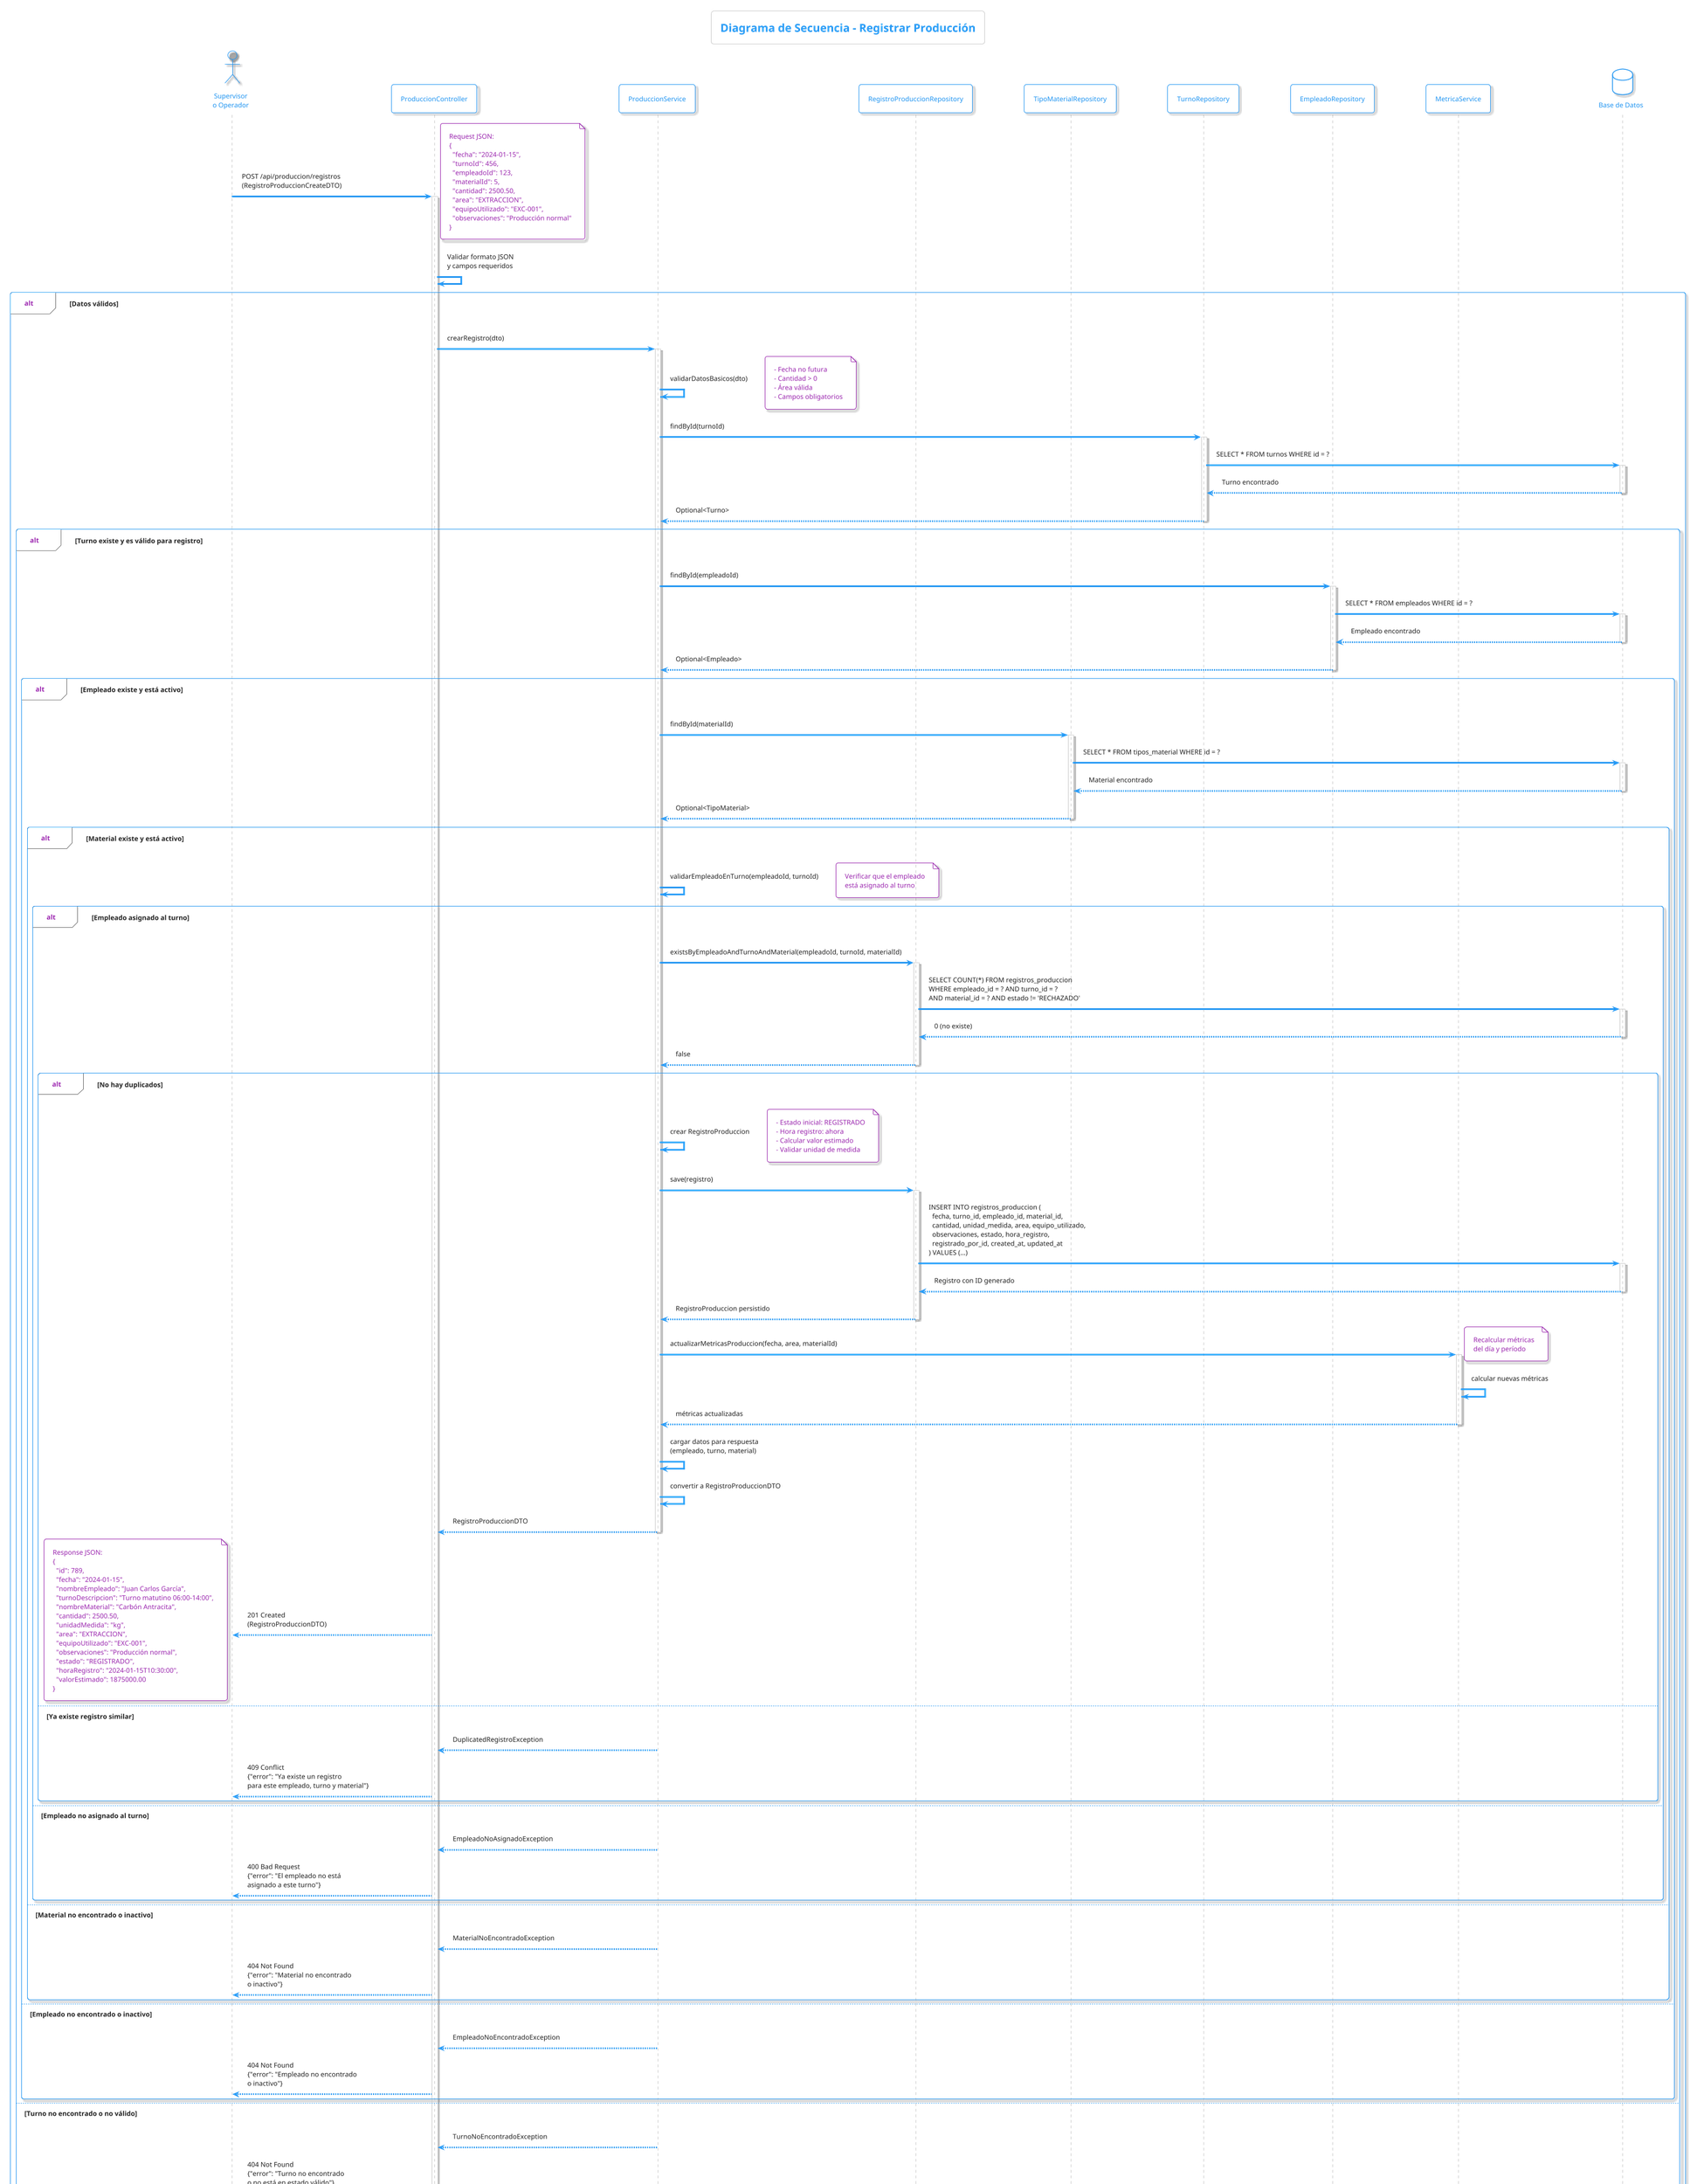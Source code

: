 @startuml sequence_registrar_produccion
!theme materia-outline
title Diagrama de Secuencia - Registrar Producción

' ===== PARTICIPANTES =====
actor "Supervisor\no Operador" as Supervisor
participant "ProduccionController" as Controller
participant "ProduccionService" as Service
participant "RegistroProduccionRepository" as RegistroRepo
participant "TipoMaterialRepository" as MaterialRepo
participant "TurnoRepository" as TurnoRepo
participant "EmpleadoRepository" as EmpleadoRepo
participant "MetricaService" as MetricaService
database "Base de Datos" as DB

' ===== FLUJO PRINCIPAL =====
Supervisor -> Controller : POST /api/produccion/registros\n(RegistroProduccionCreateDTO)
note right : Request JSON:\n{\n  "fecha": "2024-01-15",\n  "turnoId": 456,\n  "empleadoId": 123,\n  "materialId": 5,\n  "cantidad": 2500.50,\n  "area": "EXTRACCION",\n  "equipoUtilizado": "EXC-001",\n  "observaciones": "Producción normal"\n}

activate Controller
Controller -> Controller : Validar formato JSON\ny campos requeridos

alt Datos válidos
    Controller -> Service : crearRegistro(dto)
    activate Service
    
    ' ===== VALIDACIONES BÁSICAS =====
    Service -> Service : validarDatosBasicos(dto)
    note right : - Fecha no futura\n- Cantidad > 0\n- Área válida\n- Campos obligatorios
    
    ' ===== VALIDAR TURNO =====
    Service -> TurnoRepo : findById(turnoId)
    activate TurnoRepo
    TurnoRepo -> DB : SELECT * FROM turnos WHERE id = ?
    activate DB
    DB --> TurnoRepo : Turno encontrado
    deactivate DB
    TurnoRepo --> Service : Optional<Turno>
    deactivate TurnoRepo
    
    alt Turno existe y es válido para registro
        ' ===== VALIDAR EMPLEADO =====
        Service -> EmpleadoRepo : findById(empleadoId)
        activate EmpleadoRepo
        EmpleadoRepo -> DB : SELECT * FROM empleados WHERE id = ?
        activate DB
        DB --> EmpleadoRepo : Empleado encontrado
        deactivate DB
        EmpleadoRepo --> Service : Optional<Empleado>
        deactivate EmpleadoRepo
        
        alt Empleado existe y está activo
            ' ===== VALIDAR MATERIAL =====
            Service -> MaterialRepo : findById(materialId)
            activate MaterialRepo
            MaterialRepo -> DB : SELECT * FROM tipos_material WHERE id = ?
            activate DB
            DB --> MaterialRepo : Material encontrado
            deactivate DB
            MaterialRepo --> Service : Optional<TipoMaterial>
            deactivate MaterialRepo
            
            alt Material existe y está activo
                ' ===== VALIDAR ASIGNACIÓN EMPLEADO-TURNO =====
                Service -> Service : validarEmpleadoEnTurno(empleadoId, turnoId)
                note right : Verificar que el empleado\nestá asignado al turno
                
                alt Empleado asignado al turno
                    ' ===== VALIDAR DUPLICADOS =====
                    Service -> RegistroRepo : existsByEmpleadoAndTurnoAndMaterial(empleadoId, turnoId, materialId)
                    activate RegistroRepo
                    RegistroRepo -> DB : SELECT COUNT(*) FROM registros_produccion\nWHERE empleado_id = ? AND turno_id = ?\nAND material_id = ? AND estado != 'RECHAZADO'
                    activate DB
                    DB --> RegistroRepo : 0 (no existe)
                    deactivate DB
                    RegistroRepo --> Service : false
                    deactivate RegistroRepo
                    
                    alt No hay duplicados
                        ' ===== CREAR REGISTRO =====
                        Service -> Service : crear RegistroProduccion
                        note right : - Estado inicial: REGISTRADO\n- Hora registro: ahora\n- Calcular valor estimado\n- Validar unidad de medida
                        
                        ' ===== PERSISTIR =====
                        Service -> RegistroRepo : save(registro)
                        activate RegistroRepo
                        RegistroRepo -> DB : INSERT INTO registros_produccion (\n  fecha, turno_id, empleado_id, material_id,\n  cantidad, unidad_medida, area, equipo_utilizado,\n  observaciones, estado, hora_registro,\n  registrado_por_id, created_at, updated_at\n) VALUES (...)
                        activate DB
                        DB --> RegistroRepo : Registro con ID generado
                        deactivate DB
                        RegistroRepo --> Service : RegistroProduccion persistido
                        deactivate RegistroRepo
                        
                        ' ===== ACTUALIZAR MÉTRICAS =====
                        Service -> MetricaService : actualizarMetricasProduccion(fecha, area, materialId)
                        activate MetricaService
                        note right : Recalcular métricas\ndel día y período
                        MetricaService -> MetricaService : calcular nuevas métricas
                        MetricaService --> Service : métricas actualizadas
                        deactivate MetricaService
                        
                        ' ===== CARGAR DATOS COMPLETOS =====
                        Service -> Service : cargar datos para respuesta\n(empleado, turno, material)
                        
                        ' ===== RESPUESTA =====
                        Service -> Service : convertir a RegistroProduccionDTO
                        Service --> Controller : RegistroProduccionDTO
                        deactivate Service
                        
                        Controller --> Supervisor : 201 Created\n(RegistroProduccionDTO)
                        note left : Response JSON:\n{\n  "id": 789,\n  "fecha": "2024-01-15",\n  "nombreEmpleado": "Juan Carlos García",\n  "turnoDescripcion": "Turno matutino 06:00-14:00",\n  "nombreMaterial": "Carbón Antracita",\n  "cantidad": 2500.50,\n  "unidadMedida": "kg",\n  "area": "EXTRACCION",\n  "equipoUtilizado": "EXC-001",\n  "observaciones": "Producción normal",\n  "estado": "REGISTRADO",\n  "horaRegistro": "2024-01-15T10:30:00",\n  "valorEstimado": 1875000.00\n}
                    
                    else Ya existe registro similar
                        Service --> Controller : DuplicatedRegistroException
                        deactivate Service
                        Controller --> Supervisor : 409 Conflict\n{"error": "Ya existe un registro\npara este empleado, turno y material"}
                    end
                
                else Empleado no asignado al turno
                    Service --> Controller : EmpleadoNoAsignadoException
                    deactivate Service
                    Controller --> Supervisor : 400 Bad Request\n{"error": "El empleado no está\nasignado a este turno"}
                end
                
            else Material no encontrado o inactivo
                Service --> Controller : MaterialNoEncontradoException
                deactivate Service
                Controller --> Supervisor : 404 Not Found\n{"error": "Material no encontrado\no inactivo"}
            end
            
        else Empleado no encontrado o inactivo
            Service --> Controller : EmpleadoNoEncontradoException
            deactivate Service
            Controller --> Supervisor : 404 Not Found\n{"error": "Empleado no encontrado\no inactivo"}
        end
        
    else Turno no encontrado o no válido
        Service --> Controller : TurnoNoEncontradoException
        deactivate Service
        Controller --> Supervisor : 404 Not Found\n{"error": "Turno no encontrado\no no está en estado válido"}
    end
    
else Datos inválidos
    Controller --> Supervisor : 400 Bad Request\n{"error": "Datos de registro inválidos"}
end

deactivate Controller

' ===== SEPARADOR =====
== Flujo Alternativo: Registro Múltiple ==

Supervisor -> Controller : POST /api/produccion/registros/multiple\n(List<RegistroProduccionCreateDTO>)
note right : Request JSON:\n{\n  "registros": [\n    {"turnoId": 456, "empleadoId": 123, "materialId": 5, "cantidad": 2500.50, ...},\n    {"turnoId": 456, "empleadoId": 124, "materialId": 5, "cantidad": 1800.75, ...},\n    {"turnoId": 456, "empleadoId": 123, "materialId": 7, "cantidad": 500.00, ...}\n  ]\n}

activate Controller
Controller -> Service : crearRegistrosMultiples(dtos)
activate Service

loop Para cada RegistroProduccionCreateDTO
    Service -> Service : ejecutar validaciones individuales
    
    alt Validaciones exitosas
        Service -> RegistroRepo : save(registro)
        Service -> Service : agregar a lista de éxitos
    else Error en validación
        Service -> Service : agregar a lista de errores
        note right : Continuar con el siguiente\nsin interrumpir el proceso
    end
end

alt Algún registro fue exitoso
    Service -> MetricaService : actualizarMetricasProduccion(fecha, areas, materiales)
    activate MetricaService
    MetricaService -> MetricaService : recalcular métricas para todos los cambios
    MetricaService --> Service : métricas actualizadas
    deactivate MetricaService
end

Service --> Controller : RegistroMultipleResultDTO\n(éxitos + errores)
deactivate Service

Controller --> Supervisor : 207 Multi-Status\n{\n  "exitosos": [...],\n  "errores": [\n    {"indice": 2, "error": "Material no encontrado"},\n    {"indice": 4, "error": "Empleado no asignado al turno"}\n  ],\n  "totalProcesados": 5,\n  "totalExitosos": 3,\n  "totalErrores": 2\n}
deactivate Controller

' ===== SEPARADOR =====
== Flujo de Error: Validación de Cantidad Excesiva ==

Supervisor -> Controller : POST /api/produccion/registros\n(cantidad: 100000.00)
activate Controller
Controller -> Service : crearRegistro(dto)
activate Service
Service -> Service : validarDatosBasicos(dto)
note right : Cantidad excede límites\nrazonables para el material\n(ej: > 50 toneladas por registro)
Service --> Controller : DatosProduccionInvalidosException("Cantidad excede límite")
deactivate Service
Controller --> Supervisor : 400 Bad Request\n{"error": "La cantidad registrada\nexcede los límites permitidos"}
deactivate Controller

@enduml
